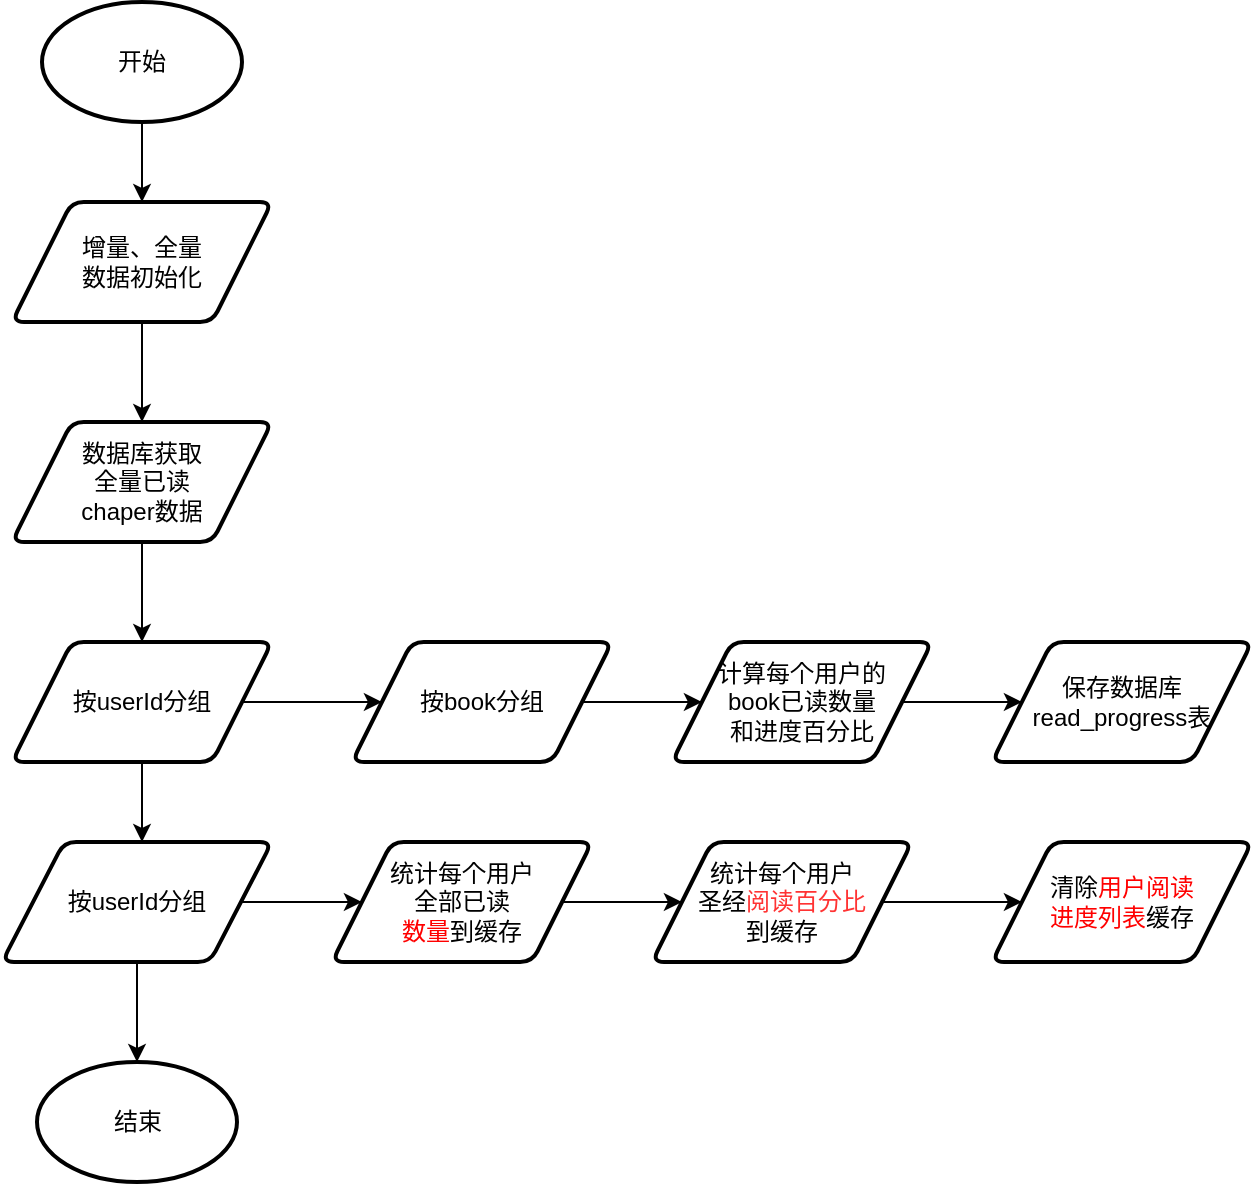<mxfile version="20.2.3" type="github">
  <diagram id="DpDPsfffJaDy5sHixKWM" name="第 1 页">
    <mxGraphModel dx="1662" dy="762" grid="1" gridSize="10" guides="1" tooltips="1" connect="1" arrows="1" fold="1" page="1" pageScale="1" pageWidth="2339" pageHeight="3300" math="0" shadow="0">
      <root>
        <mxCell id="0" />
        <mxCell id="1" parent="0" />
        <mxCell id="Ib03LIkVqxR-ll3pm1Tq-15" style="edgeStyle=orthogonalEdgeStyle;rounded=0;orthogonalLoop=1;jettySize=auto;html=1;entryX=0.5;entryY=0;entryDx=0;entryDy=0;fontColor=#FF0000;" edge="1" parent="1" source="Ib03LIkVqxR-ll3pm1Tq-1" target="Ib03LIkVqxR-ll3pm1Tq-5">
          <mxGeometry relative="1" as="geometry" />
        </mxCell>
        <mxCell id="Ib03LIkVqxR-ll3pm1Tq-1" value="开始" style="strokeWidth=2;html=1;shape=mxgraph.flowchart.start_1;whiteSpace=wrap;" vertex="1" parent="1">
          <mxGeometry x="645" y="40" width="100" height="60" as="geometry" />
        </mxCell>
        <mxCell id="Ib03LIkVqxR-ll3pm1Tq-17" style="edgeStyle=orthogonalEdgeStyle;rounded=0;orthogonalLoop=1;jettySize=auto;html=1;entryX=0.5;entryY=0;entryDx=0;entryDy=0;fontColor=#FF0000;" edge="1" parent="1" source="Ib03LIkVqxR-ll3pm1Tq-4" target="Ib03LIkVqxR-ll3pm1Tq-11">
          <mxGeometry relative="1" as="geometry" />
        </mxCell>
        <mxCell id="Ib03LIkVqxR-ll3pm1Tq-4" value="数据库获取&lt;br&gt;全量已读&lt;br&gt;chaper数据" style="shape=parallelogram;html=1;strokeWidth=2;perimeter=parallelogramPerimeter;whiteSpace=wrap;rounded=1;arcSize=12;size=0.23;" vertex="1" parent="1">
          <mxGeometry x="630" y="250" width="130" height="60" as="geometry" />
        </mxCell>
        <mxCell id="Ib03LIkVqxR-ll3pm1Tq-16" style="edgeStyle=orthogonalEdgeStyle;rounded=0;orthogonalLoop=1;jettySize=auto;html=1;entryX=0.5;entryY=0;entryDx=0;entryDy=0;fontColor=#FF0000;" edge="1" parent="1" source="Ib03LIkVqxR-ll3pm1Tq-5" target="Ib03LIkVqxR-ll3pm1Tq-4">
          <mxGeometry relative="1" as="geometry" />
        </mxCell>
        <mxCell id="Ib03LIkVqxR-ll3pm1Tq-5" value="增量、全量&lt;br&gt;数据初始化" style="shape=parallelogram;html=1;strokeWidth=2;perimeter=parallelogramPerimeter;whiteSpace=wrap;rounded=1;arcSize=12;size=0.23;" vertex="1" parent="1">
          <mxGeometry x="630" y="140" width="130" height="60" as="geometry" />
        </mxCell>
        <mxCell id="Ib03LIkVqxR-ll3pm1Tq-25" value="" style="edgeStyle=orthogonalEdgeStyle;rounded=0;orthogonalLoop=1;jettySize=auto;html=1;fontColor=#FF0000;" edge="1" parent="1" source="Ib03LIkVqxR-ll3pm1Tq-6" target="Ib03LIkVqxR-ll3pm1Tq-12">
          <mxGeometry relative="1" as="geometry" />
        </mxCell>
        <mxCell id="Ib03LIkVqxR-ll3pm1Tq-6" value="统计每个用户&lt;br&gt;全部已读&lt;br&gt;&lt;font color=&quot;#ff0000&quot;&gt;数量&lt;/font&gt;到缓存" style="shape=parallelogram;html=1;strokeWidth=2;perimeter=parallelogramPerimeter;whiteSpace=wrap;rounded=1;arcSize=12;size=0.23;" vertex="1" parent="1">
          <mxGeometry x="790" y="460" width="130" height="60" as="geometry" />
        </mxCell>
        <mxCell id="Ib03LIkVqxR-ll3pm1Tq-23" style="edgeStyle=orthogonalEdgeStyle;rounded=0;orthogonalLoop=1;jettySize=auto;html=1;exitX=1;exitY=0.5;exitDx=0;exitDy=0;entryX=0;entryY=0.5;entryDx=0;entryDy=0;fontColor=#FF0000;" edge="1" parent="1" source="Ib03LIkVqxR-ll3pm1Tq-7" target="Ib03LIkVqxR-ll3pm1Tq-8">
          <mxGeometry relative="1" as="geometry" />
        </mxCell>
        <mxCell id="Ib03LIkVqxR-ll3pm1Tq-7" value="按book分组" style="shape=parallelogram;html=1;strokeWidth=2;perimeter=parallelogramPerimeter;whiteSpace=wrap;rounded=1;arcSize=12;size=0.23;" vertex="1" parent="1">
          <mxGeometry x="800" y="360" width="130" height="60" as="geometry" />
        </mxCell>
        <mxCell id="Ib03LIkVqxR-ll3pm1Tq-27" value="" style="edgeStyle=orthogonalEdgeStyle;rounded=0;orthogonalLoop=1;jettySize=auto;html=1;fontColor=#FF0000;" edge="1" parent="1" source="Ib03LIkVqxR-ll3pm1Tq-8" target="Ib03LIkVqxR-ll3pm1Tq-9">
          <mxGeometry relative="1" as="geometry" />
        </mxCell>
        <mxCell id="Ib03LIkVqxR-ll3pm1Tq-8" value="计算每个用户的&lt;br&gt;book已读数量&lt;br&gt;和进度百分比" style="shape=parallelogram;html=1;strokeWidth=2;perimeter=parallelogramPerimeter;whiteSpace=wrap;rounded=1;arcSize=12;size=0.23;" vertex="1" parent="1">
          <mxGeometry x="960" y="360" width="130" height="60" as="geometry" />
        </mxCell>
        <mxCell id="Ib03LIkVqxR-ll3pm1Tq-9" value="保存数据库&lt;br&gt;read_progress表" style="shape=parallelogram;html=1;strokeWidth=2;perimeter=parallelogramPerimeter;whiteSpace=wrap;rounded=1;arcSize=12;size=0.23;" vertex="1" parent="1">
          <mxGeometry x="1120" y="360" width="130" height="60" as="geometry" />
        </mxCell>
        <mxCell id="Ib03LIkVqxR-ll3pm1Tq-24" style="edgeStyle=orthogonalEdgeStyle;rounded=0;orthogonalLoop=1;jettySize=auto;html=1;fontColor=#FF0000;" edge="1" parent="1" source="Ib03LIkVqxR-ll3pm1Tq-10" target="Ib03LIkVqxR-ll3pm1Tq-6">
          <mxGeometry relative="1" as="geometry" />
        </mxCell>
        <mxCell id="Ib03LIkVqxR-ll3pm1Tq-29" value="" style="edgeStyle=orthogonalEdgeStyle;rounded=0;orthogonalLoop=1;jettySize=auto;html=1;fontColor=#FF0000;" edge="1" parent="1" source="Ib03LIkVqxR-ll3pm1Tq-10" target="Ib03LIkVqxR-ll3pm1Tq-14">
          <mxGeometry relative="1" as="geometry" />
        </mxCell>
        <mxCell id="Ib03LIkVqxR-ll3pm1Tq-10" value="按userId分组" style="shape=parallelogram;html=1;strokeWidth=2;perimeter=parallelogramPerimeter;whiteSpace=wrap;rounded=1;arcSize=12;size=0.23;" vertex="1" parent="1">
          <mxGeometry x="625" y="460" width="135" height="60" as="geometry" />
        </mxCell>
        <mxCell id="Ib03LIkVqxR-ll3pm1Tq-20" style="edgeStyle=orthogonalEdgeStyle;rounded=0;orthogonalLoop=1;jettySize=auto;html=1;fontColor=#FF0000;" edge="1" parent="1" source="Ib03LIkVqxR-ll3pm1Tq-11">
          <mxGeometry relative="1" as="geometry">
            <mxPoint x="695" y="460" as="targetPoint" />
          </mxGeometry>
        </mxCell>
        <mxCell id="Ib03LIkVqxR-ll3pm1Tq-22" style="edgeStyle=orthogonalEdgeStyle;rounded=0;orthogonalLoop=1;jettySize=auto;html=1;exitX=1;exitY=0.5;exitDx=0;exitDy=0;fontColor=#FF0000;" edge="1" parent="1" source="Ib03LIkVqxR-ll3pm1Tq-11" target="Ib03LIkVqxR-ll3pm1Tq-7">
          <mxGeometry relative="1" as="geometry" />
        </mxCell>
        <mxCell id="Ib03LIkVqxR-ll3pm1Tq-11" value="按userId分组" style="shape=parallelogram;html=1;strokeWidth=2;perimeter=parallelogramPerimeter;whiteSpace=wrap;rounded=1;arcSize=12;size=0.23;" vertex="1" parent="1">
          <mxGeometry x="630" y="360" width="130" height="60" as="geometry" />
        </mxCell>
        <mxCell id="Ib03LIkVqxR-ll3pm1Tq-26" value="" style="edgeStyle=orthogonalEdgeStyle;rounded=0;orthogonalLoop=1;jettySize=auto;html=1;fontColor=#FF0000;" edge="1" parent="1" source="Ib03LIkVqxR-ll3pm1Tq-12" target="Ib03LIkVqxR-ll3pm1Tq-13">
          <mxGeometry relative="1" as="geometry" />
        </mxCell>
        <mxCell id="Ib03LIkVqxR-ll3pm1Tq-12" value="统计每个用户&lt;br&gt;圣经&lt;font color=&quot;#ff3333&quot;&gt;阅读百分比&lt;/font&gt;&lt;br&gt;到缓存" style="shape=parallelogram;html=1;strokeWidth=2;perimeter=parallelogramPerimeter;whiteSpace=wrap;rounded=1;arcSize=12;size=0.23;" vertex="1" parent="1">
          <mxGeometry x="950" y="460" width="130" height="60" as="geometry" />
        </mxCell>
        <mxCell id="Ib03LIkVqxR-ll3pm1Tq-13" value="清除&lt;font color=&quot;#ff0000&quot;&gt;用户阅读&lt;br&gt;进度列表&lt;/font&gt;缓存" style="shape=parallelogram;html=1;strokeWidth=2;perimeter=parallelogramPerimeter;whiteSpace=wrap;rounded=1;arcSize=12;size=0.23;" vertex="1" parent="1">
          <mxGeometry x="1120" y="460" width="130" height="60" as="geometry" />
        </mxCell>
        <mxCell id="Ib03LIkVqxR-ll3pm1Tq-14" value="结束" style="strokeWidth=2;html=1;shape=mxgraph.flowchart.start_1;whiteSpace=wrap;" vertex="1" parent="1">
          <mxGeometry x="642.5" y="570" width="100" height="60" as="geometry" />
        </mxCell>
      </root>
    </mxGraphModel>
  </diagram>
</mxfile>
